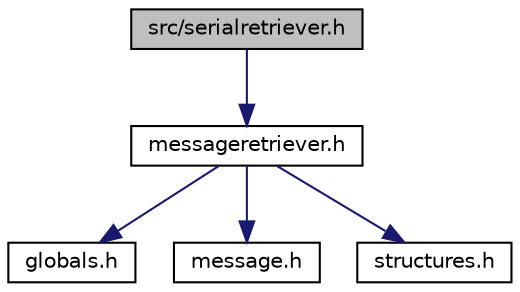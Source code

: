 digraph "src/serialretriever.h"
{
 // LATEX_PDF_SIZE
  edge [fontname="Helvetica",fontsize="10",labelfontname="Helvetica",labelfontsize="10"];
  node [fontname="Helvetica",fontsize="10",shape=record];
  Node1 [label="src/serialretriever.h",height=0.2,width=0.4,color="black", fillcolor="grey75", style="filled", fontcolor="black",tooltip="The serial message retriever. This will accept messages over serial."];
  Node1 -> Node2 [color="midnightblue",fontsize="10",style="solid",fontname="Helvetica"];
  Node2 [label="messageretriever.h",height=0.2,width=0.4,color="black", fillcolor="white", style="filled",URL="$src_2messageretriever_8h.html",tooltip="Message retriever base class for the led light strip."];
  Node2 -> Node3 [color="midnightblue",fontsize="10",style="solid",fontname="Helvetica"];
  Node3 [label="globals.h",height=0.2,width=0.4,color="black", fillcolor="white", style="filled",URL="$src_2globals_8h_source.html",tooltip=" "];
  Node2 -> Node4 [color="midnightblue",fontsize="10",style="solid",fontname="Helvetica"];
  Node4 [label="message.h",height=0.2,width=0.4,color="black", fillcolor="white", style="filled",URL="$src_2message_8h_source.html",tooltip=" "];
  Node2 -> Node5 [color="midnightblue",fontsize="10",style="solid",fontname="Helvetica"];
  Node5 [label="structures.h",height=0.2,width=0.4,color="black", fillcolor="white", style="filled",URL="$src_2structures_8h.html",tooltip="Declerations of data structures that can be used throughout this project."];
}
